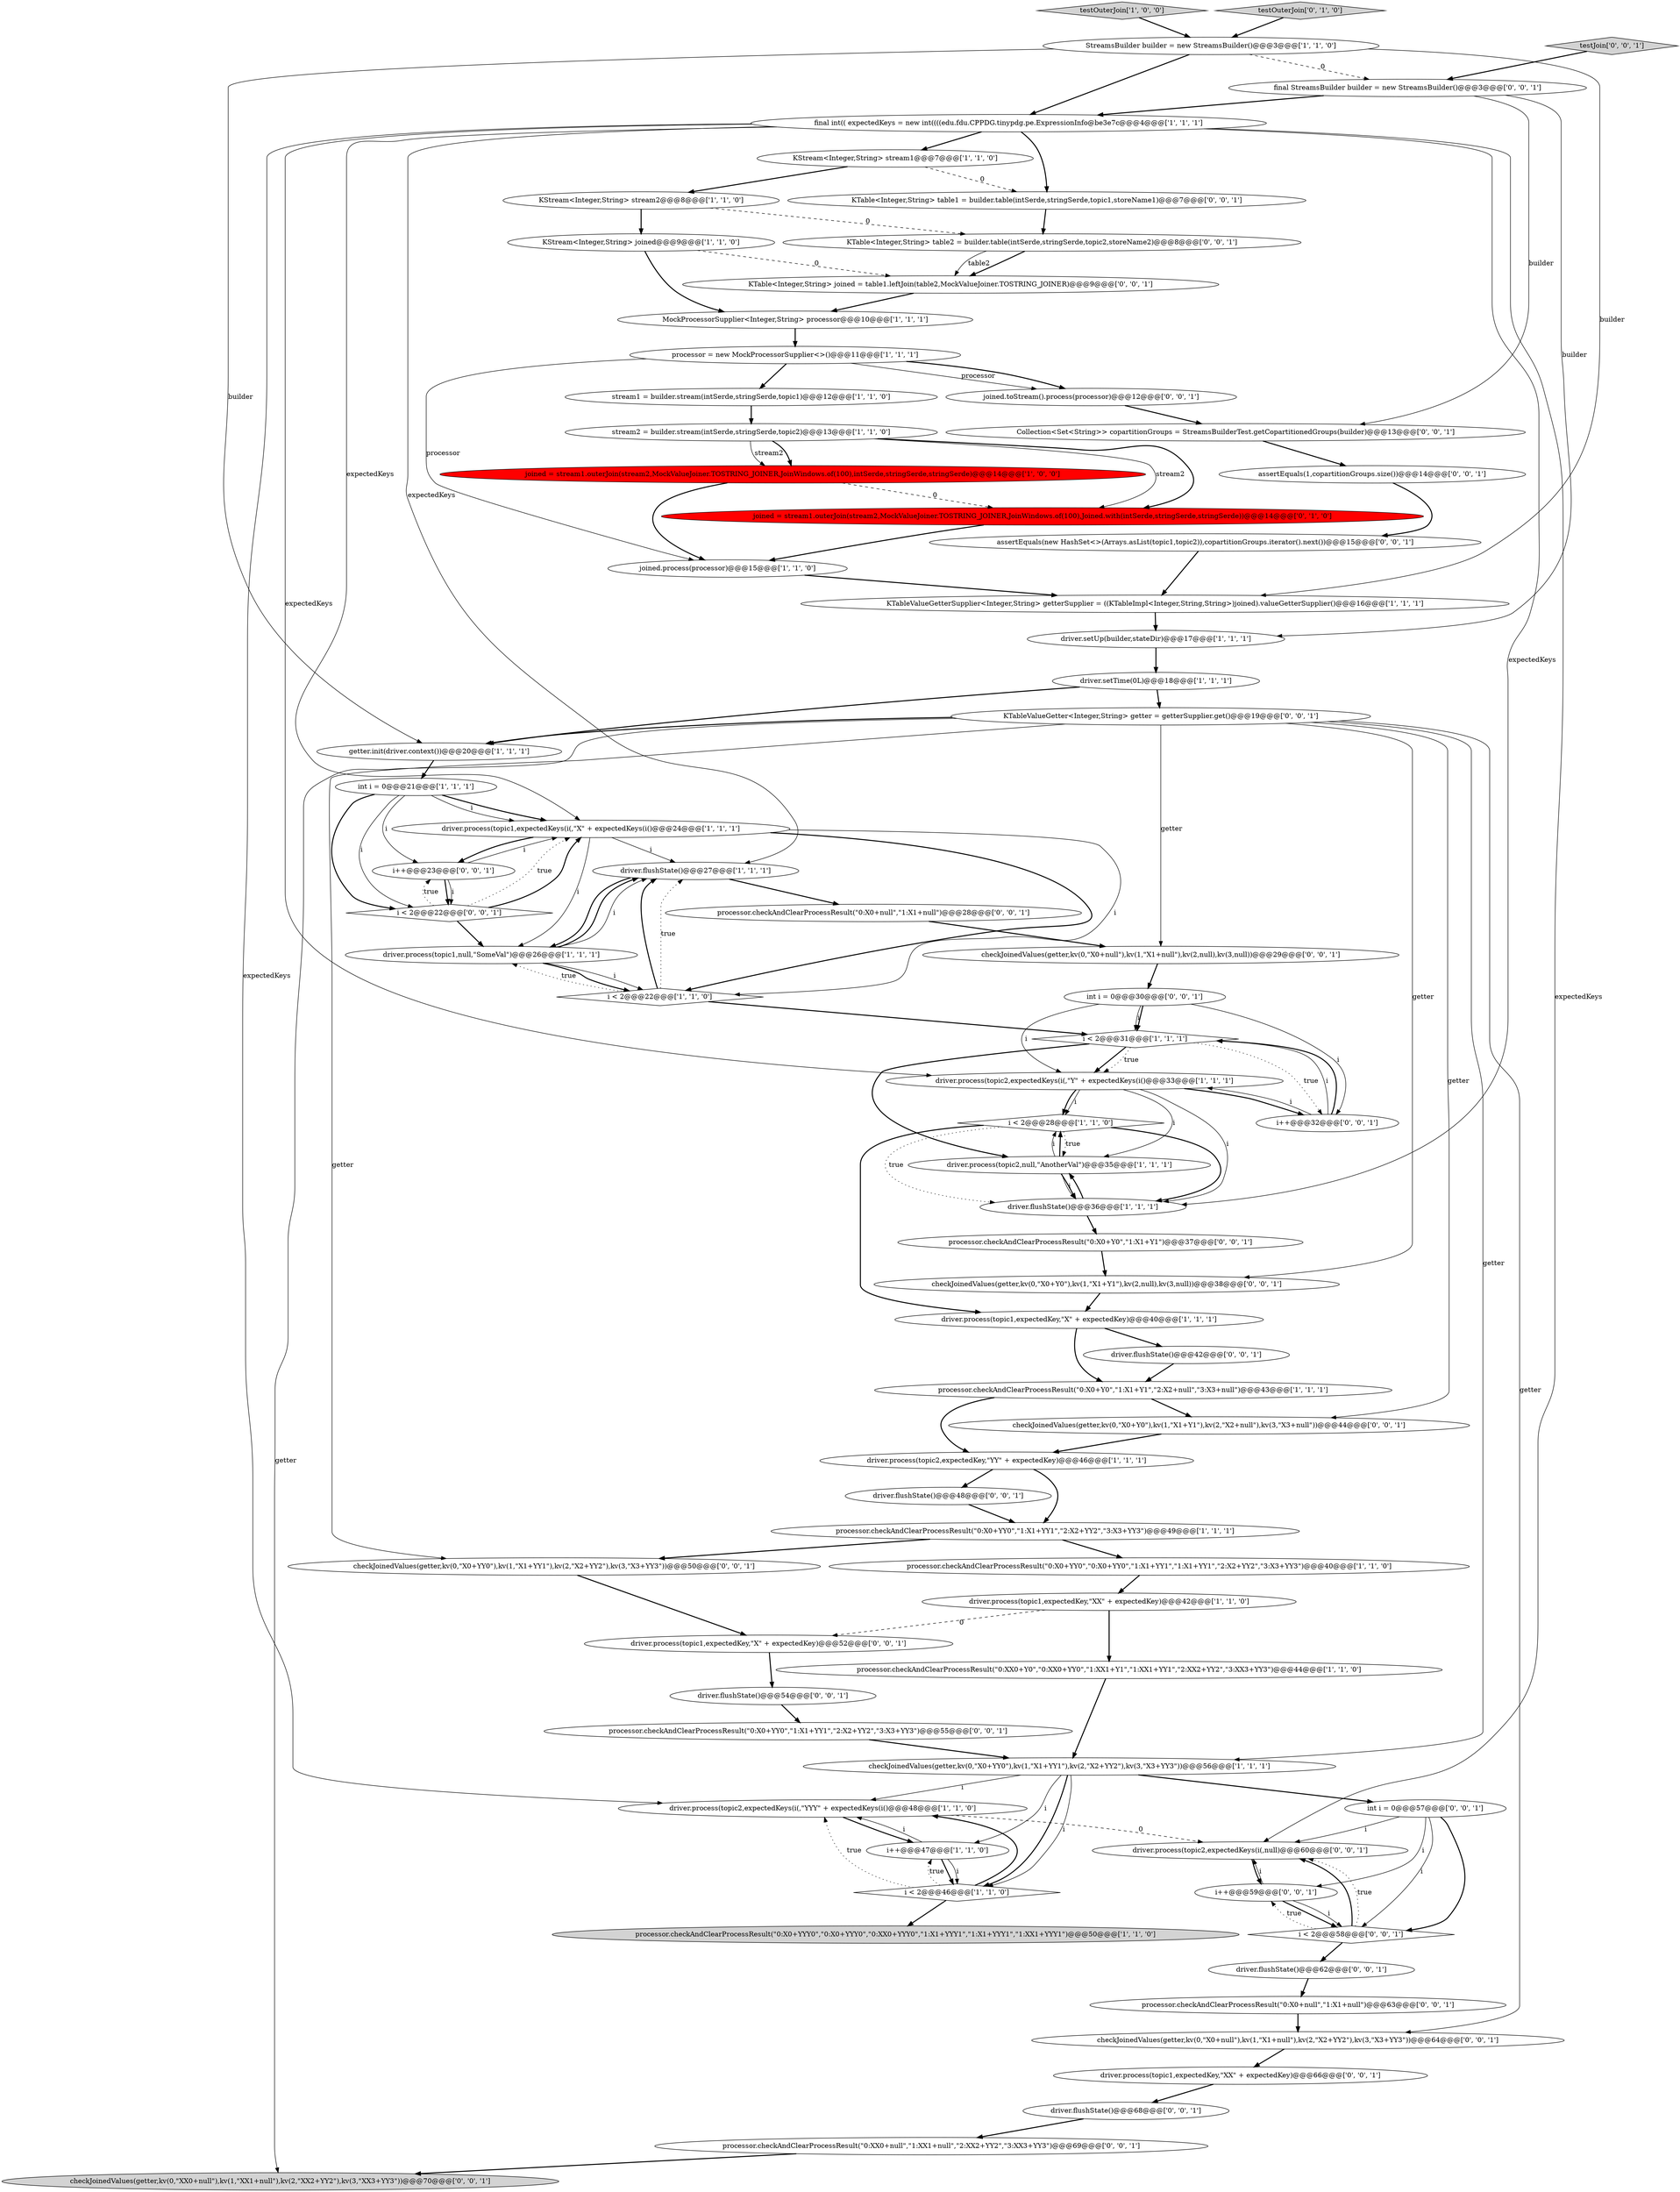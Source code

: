 digraph {
36 [style = filled, label = "driver.process(topic1,expectedKey,\"XX\" + expectedKey)@@@42@@@['1', '1', '0']", fillcolor = white, shape = ellipse image = "AAA0AAABBB1BBB"];
30 [style = filled, label = "processor.checkAndClearProcessResult(\"0:XX0+Y0\",\"0:XX0+YY0\",\"1:XX1+Y1\",\"1:XX1+YY1\",\"2:XX2+YY2\",\"3:XX3+YY3\")@@@44@@@['1', '1', '0']", fillcolor = white, shape = ellipse image = "AAA0AAABBB1BBB"];
11 [style = filled, label = "i < 2@@@31@@@['1', '1', '1']", fillcolor = white, shape = diamond image = "AAA0AAABBB1BBB"];
67 [style = filled, label = "driver.flushState()@@@68@@@['0', '0', '1']", fillcolor = white, shape = ellipse image = "AAA0AAABBB3BBB"];
10 [style = filled, label = "StreamsBuilder builder = new StreamsBuilder()@@@3@@@['1', '1', '0']", fillcolor = white, shape = ellipse image = "AAA0AAABBB1BBB"];
16 [style = filled, label = "checkJoinedValues(getter,kv(0,\"X0+YY0\"),kv(1,\"X1+YY1\"),kv(2,\"X2+YY2\"),kv(3,\"X3+YY3\"))@@@56@@@['1', '1', '1']", fillcolor = white, shape = ellipse image = "AAA0AAABBB1BBB"];
12 [style = filled, label = "driver.process(topic2,expectedKeys(i(,\"YYY\" + expectedKeys(i()@@@48@@@['1', '1', '0']", fillcolor = white, shape = ellipse image = "AAA0AAABBB1BBB"];
20 [style = filled, label = "MockProcessorSupplier<Integer,String> processor@@@10@@@['1', '1', '1']", fillcolor = white, shape = ellipse image = "AAA0AAABBB1BBB"];
49 [style = filled, label = "KTable<Integer,String> table1 = builder.table(intSerde,stringSerde,topic1,storeName1)@@@7@@@['0', '0', '1']", fillcolor = white, shape = ellipse image = "AAA0AAABBB3BBB"];
18 [style = filled, label = "processor.checkAndClearProcessResult(\"0:X0+YY0\",\"1:X1+YY1\",\"2:X2+YY2\",\"3:X3+YY3\")@@@49@@@['1', '1', '1']", fillcolor = white, shape = ellipse image = "AAA0AAABBB1BBB"];
43 [style = filled, label = "testJoin['0', '0', '1']", fillcolor = lightgray, shape = diamond image = "AAA0AAABBB3BBB"];
58 [style = filled, label = "driver.flushState()@@@48@@@['0', '0', '1']", fillcolor = white, shape = ellipse image = "AAA0AAABBB3BBB"];
63 [style = filled, label = "checkJoinedValues(getter,kv(0,\"X0+null\"),kv(1,\"X1+null\"),kv(2,\"X2+YY2\"),kv(3,\"X3+YY3\"))@@@64@@@['0', '0', '1']", fillcolor = white, shape = ellipse image = "AAA0AAABBB3BBB"];
74 [style = filled, label = "int i = 0@@@57@@@['0', '0', '1']", fillcolor = white, shape = ellipse image = "AAA0AAABBB3BBB"];
0 [style = filled, label = "KStream<Integer,String> stream2@@@8@@@['1', '1', '0']", fillcolor = white, shape = ellipse image = "AAA0AAABBB1BBB"];
33 [style = filled, label = "i < 2@@@28@@@['1', '1', '0']", fillcolor = white, shape = diamond image = "AAA0AAABBB1BBB"];
13 [style = filled, label = "processor.checkAndClearProcessResult(\"0:X0+YY0\",\"0:X0+YY0\",\"1:X1+YY1\",\"1:X1+YY1\",\"2:X2+YY2\",\"3:X3+YY3\")@@@40@@@['1', '1', '0']", fillcolor = white, shape = ellipse image = "AAA0AAABBB1BBB"];
65 [style = filled, label = "int i = 0@@@30@@@['0', '0', '1']", fillcolor = white, shape = ellipse image = "AAA0AAABBB3BBB"];
66 [style = filled, label = "assertEquals(new HashSet<>(Arrays.asList(topic1,topic2)),copartitionGroups.iterator().next())@@@15@@@['0', '0', '1']", fillcolor = white, shape = ellipse image = "AAA0AAABBB3BBB"];
37 [style = filled, label = "i < 2@@@46@@@['1', '1', '0']", fillcolor = white, shape = diamond image = "AAA0AAABBB1BBB"];
7 [style = filled, label = "processor.checkAndClearProcessResult(\"0:X0+YYY0\",\"0:X0+YYY0\",\"0:XX0+YYY0\",\"1:X1+YYY1\",\"1:X1+YYY1\",\"1:XX1+YYY1\")@@@50@@@['1', '1', '0']", fillcolor = lightgray, shape = ellipse image = "AAA0AAABBB1BBB"];
4 [style = filled, label = "stream1 = builder.stream(intSerde,stringSerde,topic1)@@@12@@@['1', '1', '0']", fillcolor = white, shape = ellipse image = "AAA0AAABBB1BBB"];
5 [style = filled, label = "driver.flushState()@@@27@@@['1', '1', '1']", fillcolor = white, shape = ellipse image = "AAA0AAABBB1BBB"];
25 [style = filled, label = "testOuterJoin['1', '0', '0']", fillcolor = lightgray, shape = diamond image = "AAA0AAABBB1BBB"];
17 [style = filled, label = "driver.process(topic1,expectedKey,\"X\" + expectedKey)@@@40@@@['1', '1', '1']", fillcolor = white, shape = ellipse image = "AAA0AAABBB1BBB"];
21 [style = filled, label = "driver.process(topic2,expectedKeys(i(,\"Y\" + expectedKeys(i()@@@33@@@['1', '1', '1']", fillcolor = white, shape = ellipse image = "AAA0AAABBB1BBB"];
23 [style = filled, label = "driver.process(topic1,expectedKeys(i(,\"X\" + expectedKeys(i()@@@24@@@['1', '1', '1']", fillcolor = white, shape = ellipse image = "AAA0AAABBB1BBB"];
29 [style = filled, label = "i < 2@@@22@@@['1', '1', '0']", fillcolor = white, shape = diamond image = "AAA0AAABBB1BBB"];
19 [style = filled, label = "stream2 = builder.stream(intSerde,stringSerde,topic2)@@@13@@@['1', '1', '0']", fillcolor = white, shape = ellipse image = "AAA0AAABBB1BBB"];
34 [style = filled, label = "getter.init(driver.context())@@@20@@@['1', '1', '1']", fillcolor = white, shape = ellipse image = "AAA0AAABBB1BBB"];
39 [style = filled, label = "testOuterJoin['0', '1', '0']", fillcolor = lightgray, shape = diamond image = "AAA0AAABBB2BBB"];
1 [style = filled, label = "joined.process(processor)@@@15@@@['1', '1', '0']", fillcolor = white, shape = ellipse image = "AAA0AAABBB1BBB"];
3 [style = filled, label = "driver.setTime(0L)@@@18@@@['1', '1', '1']", fillcolor = white, shape = ellipse image = "AAA0AAABBB1BBB"];
68 [style = filled, label = "i < 2@@@58@@@['0', '0', '1']", fillcolor = white, shape = diamond image = "AAA0AAABBB3BBB"];
61 [style = filled, label = "Collection<Set<String>> copartitionGroups = StreamsBuilderTest.getCopartitionedGroups(builder)@@@13@@@['0', '0', '1']", fillcolor = white, shape = ellipse image = "AAA0AAABBB3BBB"];
27 [style = filled, label = "joined = stream1.outerJoin(stream2,MockValueJoiner.TOSTRING_JOINER,JoinWindows.of(100),intSerde,stringSerde,stringSerde)@@@14@@@['1', '0', '0']", fillcolor = red, shape = ellipse image = "AAA1AAABBB1BBB"];
31 [style = filled, label = "driver.setUp(builder,stateDir)@@@17@@@['1', '1', '1']", fillcolor = white, shape = ellipse image = "AAA0AAABBB1BBB"];
51 [style = filled, label = "i < 2@@@22@@@['0', '0', '1']", fillcolor = white, shape = diamond image = "AAA0AAABBB3BBB"];
57 [style = filled, label = "joined.toStream().process(processor)@@@12@@@['0', '0', '1']", fillcolor = white, shape = ellipse image = "AAA0AAABBB3BBB"];
72 [style = filled, label = "processor.checkAndClearProcessResult(\"0:X0+YY0\",\"1:X1+YY1\",\"2:X2+YY2\",\"3:X3+YY3\")@@@55@@@['0', '0', '1']", fillcolor = white, shape = ellipse image = "AAA0AAABBB3BBB"];
46 [style = filled, label = "processor.checkAndClearProcessResult(\"0:X0+null\",\"1:X1+null\")@@@28@@@['0', '0', '1']", fillcolor = white, shape = ellipse image = "AAA0AAABBB3BBB"];
59 [style = filled, label = "driver.flushState()@@@54@@@['0', '0', '1']", fillcolor = white, shape = ellipse image = "AAA0AAABBB3BBB"];
8 [style = filled, label = "driver.process(topic1,null,\"SomeVal\")@@@26@@@['1', '1', '1']", fillcolor = white, shape = ellipse image = "AAA0AAABBB1BBB"];
42 [style = filled, label = "i++@@@32@@@['0', '0', '1']", fillcolor = white, shape = ellipse image = "AAA0AAABBB3BBB"];
50 [style = filled, label = "KTable<Integer,String> table2 = builder.table(intSerde,stringSerde,topic2,storeName2)@@@8@@@['0', '0', '1']", fillcolor = white, shape = ellipse image = "AAA0AAABBB3BBB"];
62 [style = filled, label = "driver.flushState()@@@62@@@['0', '0', '1']", fillcolor = white, shape = ellipse image = "AAA0AAABBB3BBB"];
2 [style = filled, label = "final int(( expectedKeys = new int((((edu.fdu.CPPDG.tinypdg.pe.ExpressionInfo@be3e7c@@@4@@@['1', '1', '1']", fillcolor = white, shape = ellipse image = "AAA0AAABBB1BBB"];
15 [style = filled, label = "KStream<Integer,String> stream1@@@7@@@['1', '1', '0']", fillcolor = white, shape = ellipse image = "AAA0AAABBB1BBB"];
38 [style = filled, label = "joined = stream1.outerJoin(stream2,MockValueJoiner.TOSTRING_JOINER,JoinWindows.of(100),Joined.with(intSerde,stringSerde,stringSerde))@@@14@@@['0', '1', '0']", fillcolor = red, shape = ellipse image = "AAA1AAABBB2BBB"];
35 [style = filled, label = "processor.checkAndClearProcessResult(\"0:X0+Y0\",\"1:X1+Y1\",\"2:X2+null\",\"3:X3+null\")@@@43@@@['1', '1', '1']", fillcolor = white, shape = ellipse image = "AAA0AAABBB1BBB"];
75 [style = filled, label = "checkJoinedValues(getter,kv(0,\"XX0+null\"),kv(1,\"XX1+null\"),kv(2,\"XX2+YY2\"),kv(3,\"XX3+YY3\"))@@@70@@@['0', '0', '1']", fillcolor = lightgray, shape = ellipse image = "AAA0AAABBB3BBB"];
28 [style = filled, label = "KTableValueGetterSupplier<Integer,String> getterSupplier = ((KTableImpl<Integer,String,String>)joined).valueGetterSupplier()@@@16@@@['1', '1', '1']", fillcolor = white, shape = ellipse image = "AAA0AAABBB1BBB"];
53 [style = filled, label = "KTable<Integer,String> joined = table1.leftJoin(table2,MockValueJoiner.TOSTRING_JOINER)@@@9@@@['0', '0', '1']", fillcolor = white, shape = ellipse image = "AAA0AAABBB3BBB"];
56 [style = filled, label = "i++@@@59@@@['0', '0', '1']", fillcolor = white, shape = ellipse image = "AAA0AAABBB3BBB"];
6 [style = filled, label = "i++@@@47@@@['1', '1', '0']", fillcolor = white, shape = ellipse image = "AAA0AAABBB1BBB"];
60 [style = filled, label = "checkJoinedValues(getter,kv(0,\"X0+YY0\"),kv(1,\"X1+YY1\"),kv(2,\"X2+YY2\"),kv(3,\"X3+YY3\"))@@@50@@@['0', '0', '1']", fillcolor = white, shape = ellipse image = "AAA0AAABBB3BBB"];
14 [style = filled, label = "processor = new MockProcessorSupplier<>()@@@11@@@['1', '1', '1']", fillcolor = white, shape = ellipse image = "AAA0AAABBB1BBB"];
71 [style = filled, label = "processor.checkAndClearProcessResult(\"0:XX0+null\",\"1:XX1+null\",\"2:XX2+YY2\",\"3:XX3+YY3\")@@@69@@@['0', '0', '1']", fillcolor = white, shape = ellipse image = "AAA0AAABBB3BBB"];
55 [style = filled, label = "driver.process(topic1,expectedKey,\"XX\" + expectedKey)@@@66@@@['0', '0', '1']", fillcolor = white, shape = ellipse image = "AAA0AAABBB3BBB"];
64 [style = filled, label = "checkJoinedValues(getter,kv(0,\"X0+Y0\"),kv(1,\"X1+Y1\"),kv(2,null),kv(3,null))@@@38@@@['0', '0', '1']", fillcolor = white, shape = ellipse image = "AAA0AAABBB3BBB"];
70 [style = filled, label = "processor.checkAndClearProcessResult(\"0:X0+null\",\"1:X1+null\")@@@63@@@['0', '0', '1']", fillcolor = white, shape = ellipse image = "AAA0AAABBB3BBB"];
32 [style = filled, label = "driver.process(topic2,null,\"AnotherVal\")@@@35@@@['1', '1', '1']", fillcolor = white, shape = ellipse image = "AAA0AAABBB1BBB"];
22 [style = filled, label = "KStream<Integer,String> joined@@@9@@@['1', '1', '0']", fillcolor = white, shape = ellipse image = "AAA0AAABBB1BBB"];
45 [style = filled, label = "i++@@@23@@@['0', '0', '1']", fillcolor = white, shape = ellipse image = "AAA0AAABBB3BBB"];
40 [style = filled, label = "driver.process(topic2,expectedKeys(i(,null)@@@60@@@['0', '0', '1']", fillcolor = white, shape = ellipse image = "AAA0AAABBB3BBB"];
69 [style = filled, label = "assertEquals(1,copartitionGroups.size())@@@14@@@['0', '0', '1']", fillcolor = white, shape = ellipse image = "AAA0AAABBB3BBB"];
52 [style = filled, label = "checkJoinedValues(getter,kv(0,\"X0+Y0\"),kv(1,\"X1+Y1\"),kv(2,\"X2+null\"),kv(3,\"X3+null\"))@@@44@@@['0', '0', '1']", fillcolor = white, shape = ellipse image = "AAA0AAABBB3BBB"];
44 [style = filled, label = "KTableValueGetter<Integer,String> getter = getterSupplier.get()@@@19@@@['0', '0', '1']", fillcolor = white, shape = ellipse image = "AAA0AAABBB3BBB"];
26 [style = filled, label = "int i = 0@@@21@@@['1', '1', '1']", fillcolor = white, shape = ellipse image = "AAA0AAABBB1BBB"];
54 [style = filled, label = "driver.process(topic1,expectedKey,\"X\" + expectedKey)@@@52@@@['0', '0', '1']", fillcolor = white, shape = ellipse image = "AAA0AAABBB3BBB"];
73 [style = filled, label = "final StreamsBuilder builder = new StreamsBuilder()@@@3@@@['0', '0', '1']", fillcolor = white, shape = ellipse image = "AAA0AAABBB3BBB"];
48 [style = filled, label = "checkJoinedValues(getter,kv(0,\"X0+null\"),kv(1,\"X1+null\"),kv(2,null),kv(3,null))@@@29@@@['0', '0', '1']", fillcolor = white, shape = ellipse image = "AAA0AAABBB3BBB"];
41 [style = filled, label = "driver.flushState()@@@42@@@['0', '0', '1']", fillcolor = white, shape = ellipse image = "AAA0AAABBB3BBB"];
47 [style = filled, label = "processor.checkAndClearProcessResult(\"0:X0+Y0\",\"1:X1+Y1\")@@@37@@@['0', '0', '1']", fillcolor = white, shape = ellipse image = "AAA0AAABBB3BBB"];
9 [style = filled, label = "driver.process(topic2,expectedKey,\"YY\" + expectedKey)@@@46@@@['1', '1', '1']", fillcolor = white, shape = ellipse image = "AAA0AAABBB1BBB"];
24 [style = filled, label = "driver.flushState()@@@36@@@['1', '1', '1']", fillcolor = white, shape = ellipse image = "AAA0AAABBB1BBB"];
19->38 [style = solid, label="stream2"];
16->6 [style = solid, label="i"];
27->38 [style = dashed, label="0"];
16->37 [style = bold, label=""];
23->29 [style = solid, label="i"];
29->5 [style = bold, label=""];
21->42 [style = bold, label=""];
14->57 [style = solid, label="processor"];
23->45 [style = bold, label=""];
51->45 [style = dotted, label="true"];
29->5 [style = dotted, label="true"];
24->32 [style = bold, label=""];
67->71 [style = bold, label=""];
10->73 [style = dashed, label="0"];
58->18 [style = bold, label=""];
44->60 [style = solid, label="getter"];
46->48 [style = bold, label=""];
42->11 [style = solid, label="i"];
26->51 [style = bold, label=""];
22->53 [style = dashed, label="0"];
29->8 [style = dotted, label="true"];
9->58 [style = bold, label=""];
3->34 [style = bold, label=""];
23->29 [style = bold, label=""];
1->28 [style = bold, label=""];
63->55 [style = bold, label=""];
73->31 [style = solid, label="builder"];
45->51 [style = solid, label="i"];
34->26 [style = bold, label=""];
2->49 [style = bold, label=""];
15->0 [style = bold, label=""];
13->36 [style = bold, label=""];
2->15 [style = bold, label=""];
25->10 [style = bold, label=""];
74->40 [style = solid, label="i"];
6->12 [style = solid, label="i"];
66->28 [style = bold, label=""];
51->23 [style = dotted, label="true"];
72->16 [style = bold, label=""];
44->48 [style = solid, label="getter"];
17->35 [style = bold, label=""];
47->64 [style = bold, label=""];
65->42 [style = solid, label="i"];
65->21 [style = solid, label="i"];
57->61 [style = bold, label=""];
51->23 [style = bold, label=""];
33->32 [style = dotted, label="true"];
52->9 [style = bold, label=""];
17->41 [style = bold, label=""];
14->1 [style = solid, label="processor"];
73->2 [style = bold, label=""];
2->23 [style = solid, label="expectedKeys"];
4->19 [style = bold, label=""];
2->5 [style = solid, label="expectedKeys"];
53->20 [style = bold, label=""];
20->14 [style = bold, label=""];
2->12 [style = solid, label="expectedKeys"];
32->33 [style = solid, label="i"];
71->75 [style = bold, label=""];
24->47 [style = bold, label=""];
43->73 [style = bold, label=""];
16->37 [style = solid, label="i"];
35->52 [style = bold, label=""];
73->61 [style = solid, label="builder"];
44->75 [style = solid, label="getter"];
44->52 [style = solid, label="getter"];
65->11 [style = solid, label="i"];
36->30 [style = bold, label=""];
2->24 [style = solid, label="expectedKeys"];
26->23 [style = solid, label="i"];
10->34 [style = solid, label="builder"];
8->29 [style = solid, label="i"];
22->20 [style = bold, label=""];
10->28 [style = solid, label="builder"];
14->57 [style = bold, label=""];
44->34 [style = bold, label=""];
54->59 [style = bold, label=""];
10->2 [style = bold, label=""];
31->3 [style = bold, label=""];
0->50 [style = dashed, label="0"];
19->38 [style = bold, label=""];
29->11 [style = bold, label=""];
6->37 [style = solid, label="i"];
14->4 [style = bold, label=""];
21->32 [style = solid, label="i"];
56->68 [style = bold, label=""];
60->54 [style = bold, label=""];
32->24 [style = solid, label="i"];
36->54 [style = dashed, label="0"];
64->17 [style = bold, label=""];
44->16 [style = solid, label="getter"];
40->56 [style = bold, label=""];
68->56 [style = dotted, label="true"];
45->51 [style = bold, label=""];
35->9 [style = bold, label=""];
28->31 [style = bold, label=""];
11->21 [style = bold, label=""];
61->69 [style = bold, label=""];
44->63 [style = solid, label="getter"];
18->60 [style = bold, label=""];
65->11 [style = bold, label=""];
59->72 [style = bold, label=""];
11->32 [style = bold, label=""];
74->56 [style = solid, label="i"];
68->40 [style = bold, label=""];
19->27 [style = solid, label="stream2"];
32->33 [style = bold, label=""];
37->7 [style = bold, label=""];
49->50 [style = bold, label=""];
37->12 [style = bold, label=""];
38->1 [style = bold, label=""];
6->37 [style = bold, label=""];
3->44 [style = bold, label=""];
37->6 [style = dotted, label="true"];
9->18 [style = bold, label=""];
42->11 [style = bold, label=""];
33->24 [style = bold, label=""];
74->68 [style = bold, label=""];
33->24 [style = dotted, label="true"];
55->67 [style = bold, label=""];
51->8 [style = bold, label=""];
69->66 [style = bold, label=""];
23->8 [style = solid, label="i"];
42->21 [style = solid, label="i"];
33->17 [style = bold, label=""];
41->35 [style = bold, label=""];
2->40 [style = solid, label="expectedKeys"];
62->70 [style = bold, label=""];
5->8 [style = bold, label=""];
27->1 [style = bold, label=""];
68->62 [style = bold, label=""];
21->33 [style = bold, label=""];
56->40 [style = solid, label="i"];
26->51 [style = solid, label="i"];
70->63 [style = bold, label=""];
21->24 [style = solid, label="i"];
74->68 [style = solid, label="i"];
21->33 [style = solid, label="i"];
56->68 [style = solid, label="i"];
37->12 [style = dotted, label="true"];
12->6 [style = bold, label=""];
11->42 [style = dotted, label="true"];
50->53 [style = solid, label="table2"];
16->74 [style = bold, label=""];
8->5 [style = bold, label=""];
23->5 [style = solid, label="i"];
68->40 [style = dotted, label="true"];
12->40 [style = dashed, label="0"];
26->45 [style = solid, label="i"];
15->49 [style = dashed, label="0"];
8->5 [style = solid, label="i"];
2->21 [style = solid, label="expectedKeys"];
19->27 [style = bold, label=""];
0->22 [style = bold, label=""];
26->23 [style = bold, label=""];
39->10 [style = bold, label=""];
18->13 [style = bold, label=""];
16->12 [style = solid, label="i"];
48->65 [style = bold, label=""];
11->21 [style = dotted, label="true"];
44->64 [style = solid, label="getter"];
30->16 [style = bold, label=""];
32->24 [style = bold, label=""];
5->46 [style = bold, label=""];
8->29 [style = bold, label=""];
50->53 [style = bold, label=""];
45->23 [style = solid, label="i"];
}
